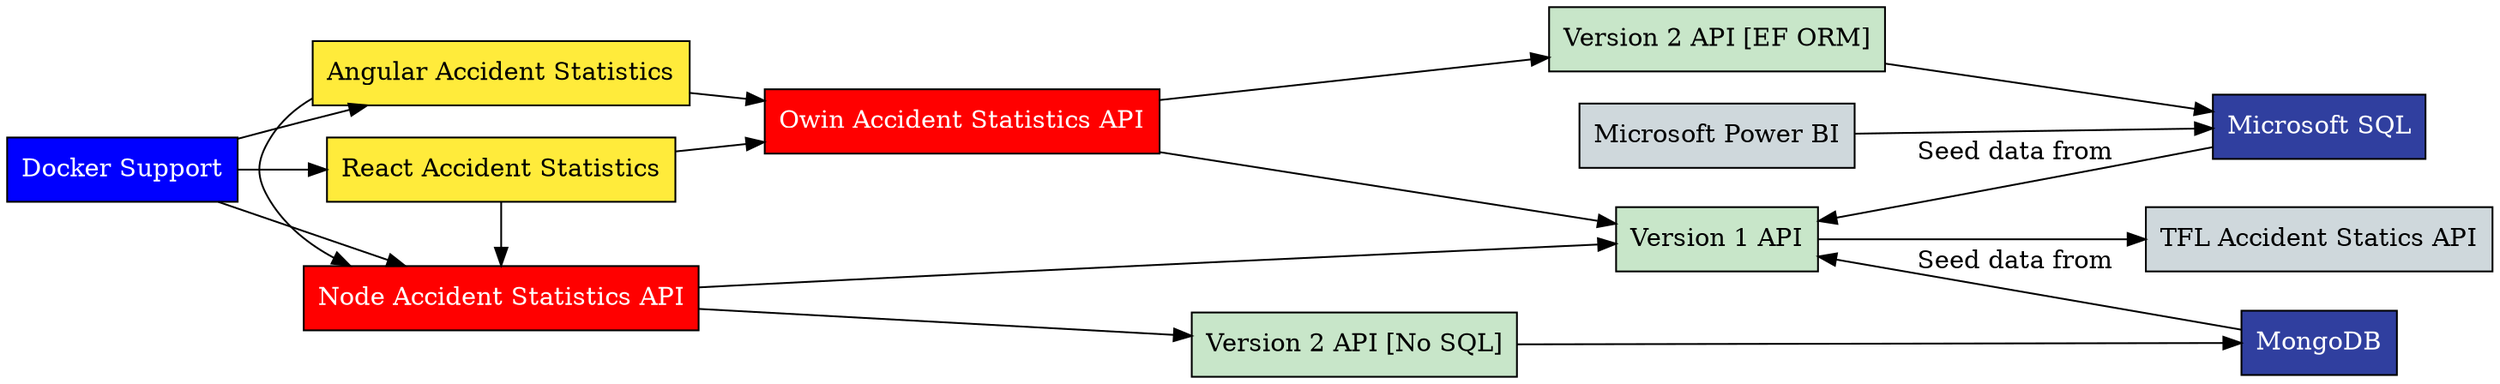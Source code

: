 digraph architecture {
  rankdir=LR;
  node[shape="rectangle"];
  
  
  // Storage - #303F9F (dark blue)
  node[fillcolor="#303F9F" style="filled" fontcolor="white"];
  database[label="Microsoft SQL"]; 
  mongo_db[label="MongoDB"];
  
  // Client-side Apps - #FFEB3B (yellow)
  node[fillcolor="#FFEB3B" style="filled" fontcolor="black"];
  ng_front_end[label="Angular Accident Statistics"]; 
  react_front_end[label="React Accident Statistics"];
  
  // Data Persistence - #C8E6C9 (light green)
  node[fillcolor="#C8E6C9" style="filled" fontcolor="black"];
  orm[label="Version 2 API [EF ORM]"]; 
  no_sql_database[label="Version 2 API [No SQL]"]; 
  live_api[label="Version 1 API"];
  
  // Backend API's - #FF0000 (red)
  node[fillcolor="#FF0000" style="filled" fontcolor="white"];
  node_api[label="Node Accident Statistics API"]; 
  owin_api[label="Owin Accident Statistics API"];
  
  // 3rd-party APIs - #CFD8DC (light grey)
  node[fillcolor="#CFD8DC" style="filled" fontcolor="black"];
  tfl_api[label="TFL Accident Statics API"];
  power_bi[label="Microsoft Power BI"]

  // Docker Support - #0000FF (blue)
  node[fillcolor="#0000FF" style="filled" fontcolor="white"];
  docker_support[label="Docker Support"];

  subgraph client_side_apps {
      ng_front_end -> {node_api,owin_api};
      react_front_end -> {node_api,owin_api};
      {rank=same; ng_front_end, react_front_end, node_api};
  }
  
  subgraph owin_api_structure {
     owin_api -> {orm, live_api};
  }

  subgraph node_api_structure {
     node_api -> {no_sql_database, live_api};
  }
  
  subgraph durability {
      orm -> {database};
      no_sql_database -> {mongo_db};
      live_api -> {tfl_api};
      power_bi -> {database};
  }

  subgraph data_seeding {
      live_api -> {database}[label="Seed data from" dir="back" ];
      live_api -> {mongo_db}[label="Seed data from" dir="back" ];
  }
  
   subgraph docker_containers {
     docker_support -> {ng_front_end, react_front_end, node_api};
  }
}
